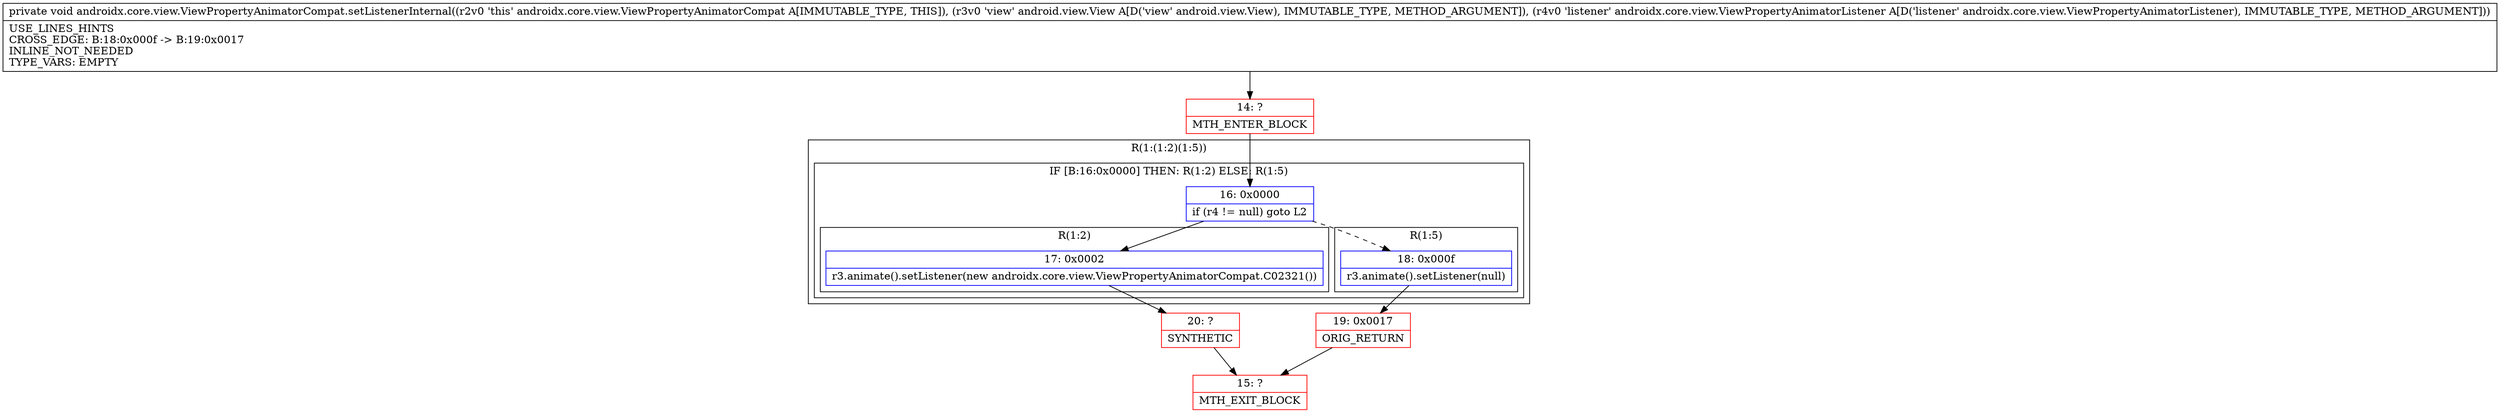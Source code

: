digraph "CFG forandroidx.core.view.ViewPropertyAnimatorCompat.setListenerInternal(Landroid\/view\/View;Landroidx\/core\/view\/ViewPropertyAnimatorListener;)V" {
subgraph cluster_Region_1317736678 {
label = "R(1:(1:2)(1:5))";
node [shape=record,color=blue];
subgraph cluster_IfRegion_1529206382 {
label = "IF [B:16:0x0000] THEN: R(1:2) ELSE: R(1:5)";
node [shape=record,color=blue];
Node_16 [shape=record,label="{16\:\ 0x0000|if (r4 != null) goto L2\l}"];
subgraph cluster_Region_1296953083 {
label = "R(1:2)";
node [shape=record,color=blue];
Node_17 [shape=record,label="{17\:\ 0x0002|r3.animate().setListener(new androidx.core.view.ViewPropertyAnimatorCompat.C02321())\l}"];
}
subgraph cluster_Region_1328038780 {
label = "R(1:5)";
node [shape=record,color=blue];
Node_18 [shape=record,label="{18\:\ 0x000f|r3.animate().setListener(null)\l}"];
}
}
}
Node_14 [shape=record,color=red,label="{14\:\ ?|MTH_ENTER_BLOCK\l}"];
Node_20 [shape=record,color=red,label="{20\:\ ?|SYNTHETIC\l}"];
Node_15 [shape=record,color=red,label="{15\:\ ?|MTH_EXIT_BLOCK\l}"];
Node_19 [shape=record,color=red,label="{19\:\ 0x0017|ORIG_RETURN\l}"];
MethodNode[shape=record,label="{private void androidx.core.view.ViewPropertyAnimatorCompat.setListenerInternal((r2v0 'this' androidx.core.view.ViewPropertyAnimatorCompat A[IMMUTABLE_TYPE, THIS]), (r3v0 'view' android.view.View A[D('view' android.view.View), IMMUTABLE_TYPE, METHOD_ARGUMENT]), (r4v0 'listener' androidx.core.view.ViewPropertyAnimatorListener A[D('listener' androidx.core.view.ViewPropertyAnimatorListener), IMMUTABLE_TYPE, METHOD_ARGUMENT]))  | USE_LINES_HINTS\lCROSS_EDGE: B:18:0x000f \-\> B:19:0x0017\lINLINE_NOT_NEEDED\lTYPE_VARS: EMPTY\l}"];
MethodNode -> Node_14;Node_16 -> Node_17;
Node_16 -> Node_18[style=dashed];
Node_17 -> Node_20;
Node_18 -> Node_19;
Node_14 -> Node_16;
Node_20 -> Node_15;
Node_19 -> Node_15;
}

